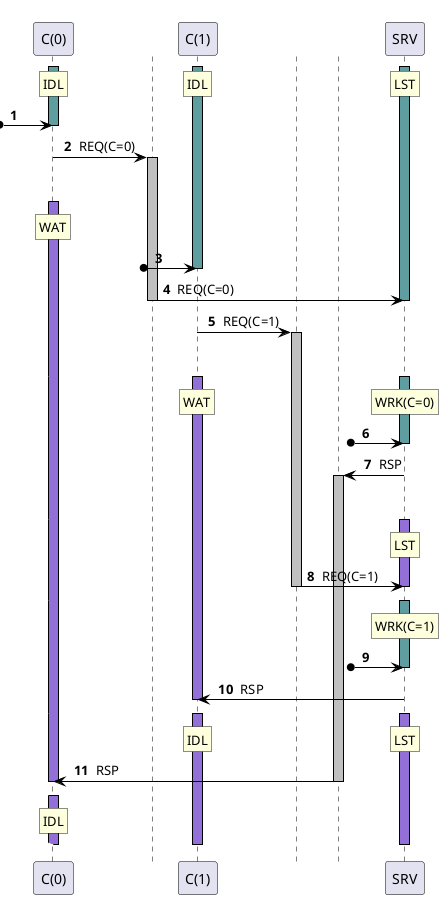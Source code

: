 @startuml
autonumber " <b>#</b> "
skinparam shadowing false
skinparam sequence {
ArrowColor Black
ActorBorderColor Black
LifeLineBorderColor Black
LifeLineBackgroundColor Black
ParticipantBorderColor Black
}
skinparam ControlBorderColor White
skinparam ControlBackgroundColor White
participant "C(0)" as A0 order 10100
activate A0 #CadetBlue
participant "C(1)" as A1 order 10200
activate A1 #CadetBlue
participant "SRV" as A2 order 10300
activate A2 #CadetBlue
rnote over A0 : IDL
/ rnote over A1 : IDL
/ rnote over A2 : LST
?o-> A0
deactivate A0
control " " as T0 order 10101
A0 -> T0 : REQ(C=0)
activate T0 #Silver
deactivate A0
autonumber stop
[-[#White]\ A0
autonumber resume
activate A0 #MediumPurple
rnote over A0 : WAT
?o-> A1
deactivate A1
T0 -> A2 : REQ(C=0)
deactivate T0
deactivate A2
control " " as T1 order 10201
A1 -> T1 : REQ(C=1)
activate T1 #Silver
deactivate A1
autonumber stop
[-[#White]\ A0
autonumber resume
activate A1 #MediumPurple
activate A2 #CadetBlue
rnote over A1 : WAT
/ rnote over A2 : WRK(C=0)
?o-> A2
deactivate A2
control " " as T2 order 10299
A2 -> T2 : RSP
activate T2 #Silver
deactivate A2
autonumber stop
[-[#White]\ A0
autonumber resume
activate A2 #MediumPurple
rnote over A2 : LST
T1 -> A2 : REQ(C=1)
deactivate T1
deactivate A2
autonumber stop
[-[#White]\ A0
autonumber resume
activate A2 #CadetBlue
rnote over A2 : WRK(C=1)
?o-> A2
deactivate A2
A2 -> A1 : RSP
deactivate A2
deactivate A1
autonumber stop
[-[#White]\ A0
autonumber resume
activate A2 #MediumPurple
activate A1 #MediumPurple
rnote over A2 : LST
/ rnote over A1 : IDL
T2 -> A0 : RSP
deactivate T2
deactivate A0
autonumber stop
[-[#White]\ A0
autonumber resume
activate A0 #MediumPurple
rnote over A0 : IDL
autonumber stop
[-[#White]\ A0
autonumber resume
deactivate A0
deactivate A1
deactivate A2
@enduml
